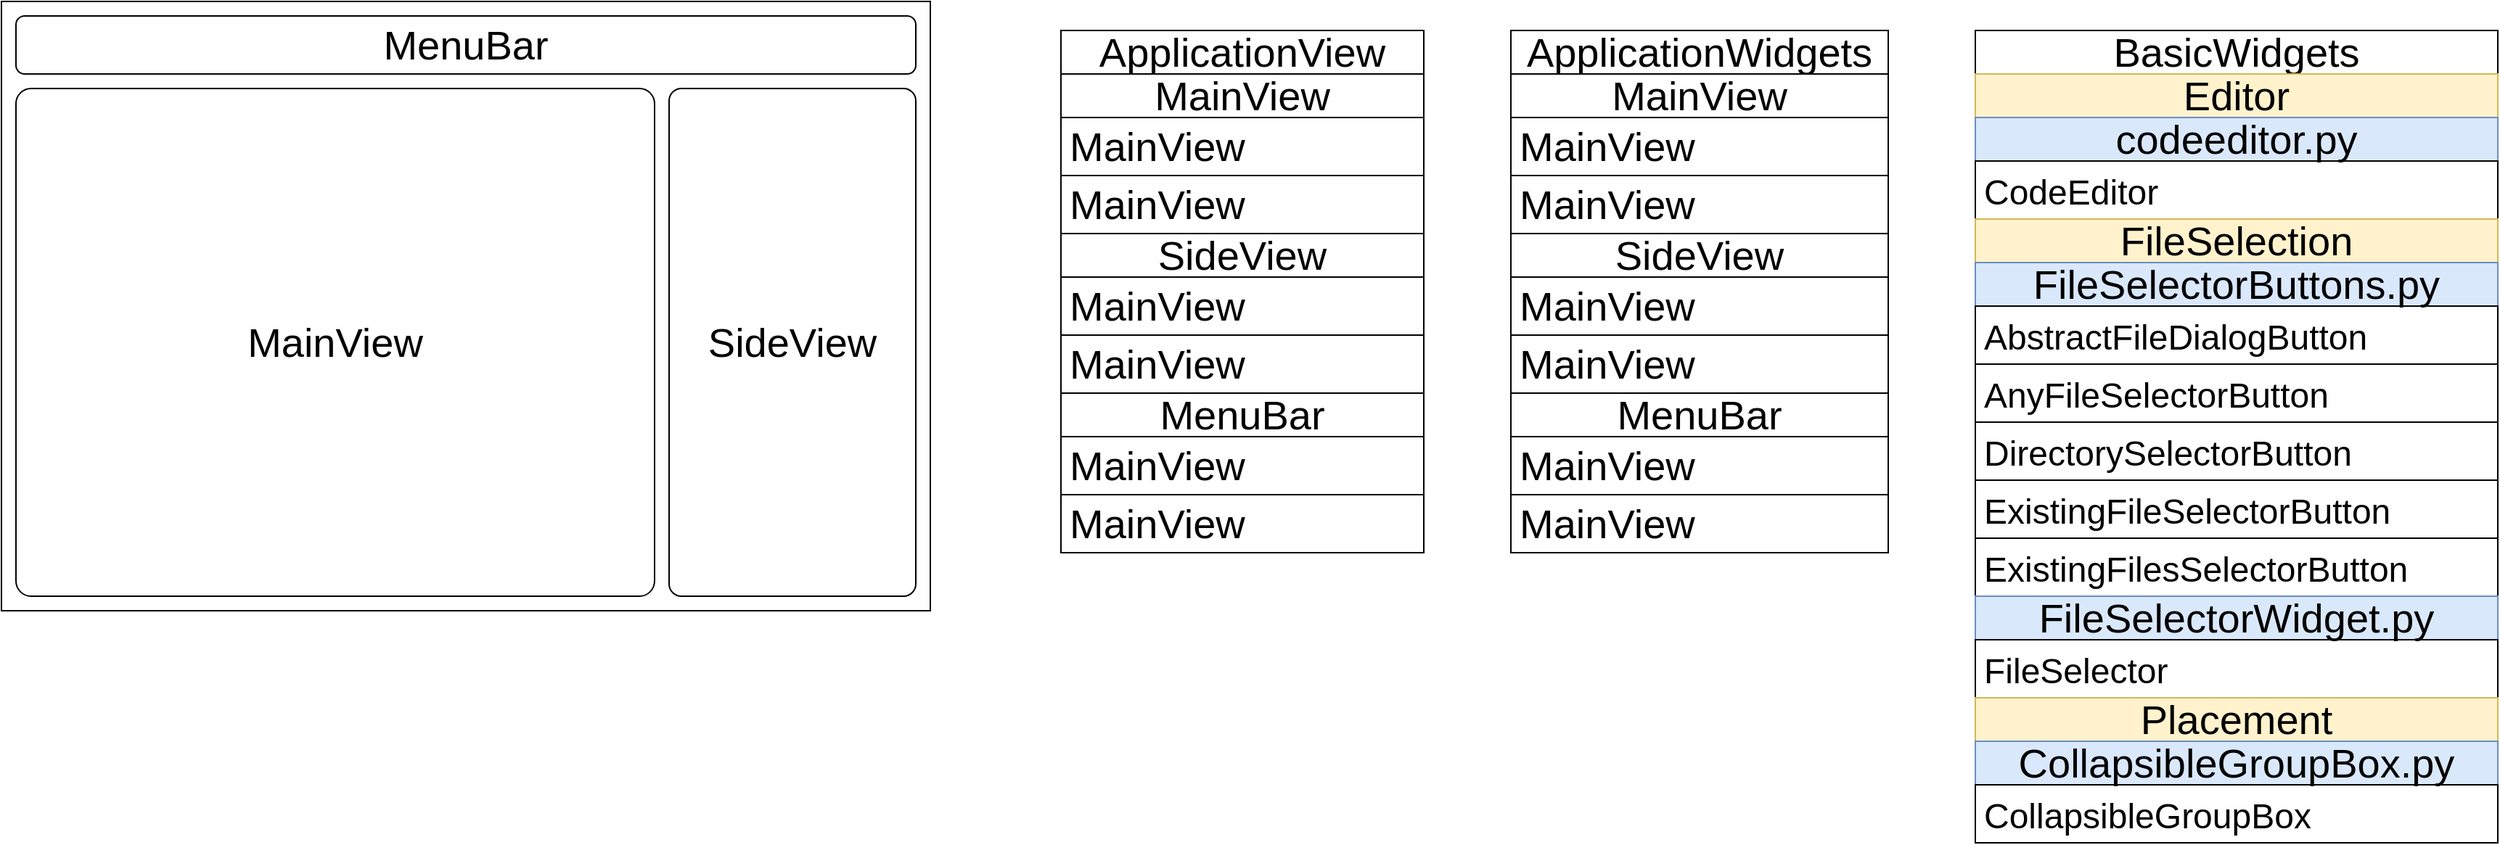 <mxfile version="20.8.10" type="device"><diagram name="Page-1" id="9trWFcjSEbpR1QVOm_Zl"><mxGraphModel dx="1195" dy="697" grid="1" gridSize="10" guides="1" tooltips="1" connect="1" arrows="1" fold="1" page="1" pageScale="1" pageWidth="827" pageHeight="1169" math="0" shadow="0"><root><mxCell id="0"/><mxCell id="1" parent="0"/><mxCell id="ZM78c9trpHd5YtX5dRzR-2" value="" style="rounded=0;whiteSpace=wrap;html=1;" vertex="1" parent="1"><mxGeometry x="40" y="60" width="640" height="420" as="geometry"/></mxCell><mxCell id="ZM78c9trpHd5YtX5dRzR-3" value="" style="rounded=1;whiteSpace=wrap;html=1;arcSize=3;" vertex="1" parent="1"><mxGeometry x="50" y="120" width="440" height="350" as="geometry"/></mxCell><mxCell id="ZM78c9trpHd5YtX5dRzR-4" value="" style="rounded=1;whiteSpace=wrap;html=1;arcSize=5;" vertex="1" parent="1"><mxGeometry x="500" y="120" width="170" height="350" as="geometry"/></mxCell><mxCell id="ZM78c9trpHd5YtX5dRzR-5" value="&lt;font style=&quot;font-size: 28px;&quot;&gt;MainView&lt;/font&gt;" style="text;html=1;strokeColor=none;fillColor=none;align=center;verticalAlign=middle;whiteSpace=wrap;rounded=0;" vertex="1" parent="1"><mxGeometry x="240" y="280" width="60" height="30" as="geometry"/></mxCell><mxCell id="ZM78c9trpHd5YtX5dRzR-6" value="&lt;font style=&quot;font-size: 28px;&quot;&gt;SideView&lt;/font&gt;" style="text;html=1;strokeColor=none;fillColor=none;align=center;verticalAlign=middle;whiteSpace=wrap;rounded=0;" vertex="1" parent="1"><mxGeometry x="555" y="280" width="60" height="30" as="geometry"/></mxCell><mxCell id="ZM78c9trpHd5YtX5dRzR-7" value="" style="rounded=1;whiteSpace=wrap;html=1;fontSize=28;" vertex="1" parent="1"><mxGeometry x="50" y="70" width="620" height="40" as="geometry"/></mxCell><mxCell id="ZM78c9trpHd5YtX5dRzR-8" value="&lt;font style=&quot;font-size: 28px;&quot;&gt;MenuBar&lt;/font&gt;" style="text;html=1;strokeColor=none;fillColor=none;align=center;verticalAlign=middle;whiteSpace=wrap;rounded=0;" vertex="1" parent="1"><mxGeometry x="330" y="75" width="60" height="30" as="geometry"/></mxCell><mxCell id="ZM78c9trpHd5YtX5dRzR-10" value="ApplicationView" style="swimlane;fontStyle=0;childLayout=stackLayout;horizontal=1;startSize=30;horizontalStack=0;resizeParent=1;resizeParentMax=0;resizeLast=0;collapsible=1;marginBottom=0;whiteSpace=wrap;html=1;fontSize=28;" vertex="1" parent="1"><mxGeometry x="770" y="80" width="250" height="360" as="geometry"><mxRectangle x="770" y="80" width="240" height="50" as="alternateBounds"/></mxGeometry></mxCell><mxCell id="ZM78c9trpHd5YtX5dRzR-21" value="MainView" style="swimlane;fontStyle=0;childLayout=stackLayout;horizontal=1;startSize=30;horizontalStack=0;resizeParent=1;resizeParentMax=0;resizeLast=0;collapsible=1;marginBottom=0;whiteSpace=wrap;html=1;fontSize=28;" vertex="1" parent="ZM78c9trpHd5YtX5dRzR-10"><mxGeometry y="30" width="250" height="110" as="geometry"><mxRectangle y="30" width="250" height="50" as="alternateBounds"/></mxGeometry></mxCell><mxCell id="ZM78c9trpHd5YtX5dRzR-22" value="MainView" style="text;strokeColor=default;fillColor=none;align=left;verticalAlign=middle;spacingLeft=4;spacingRight=4;overflow=hidden;points=[[0,0.5],[1,0.5]];portConstraint=eastwest;rotatable=0;whiteSpace=wrap;html=1;fontSize=28;" vertex="1" parent="ZM78c9trpHd5YtX5dRzR-21"><mxGeometry y="30" width="250" height="40" as="geometry"/></mxCell><mxCell id="ZM78c9trpHd5YtX5dRzR-23" value="MainView" style="text;strokeColor=default;fillColor=none;align=left;verticalAlign=middle;spacingLeft=4;spacingRight=4;overflow=hidden;points=[[0,0.5],[1,0.5]];portConstraint=eastwest;rotatable=0;whiteSpace=wrap;html=1;fontSize=28;" vertex="1" parent="ZM78c9trpHd5YtX5dRzR-21"><mxGeometry y="70" width="250" height="40" as="geometry"/></mxCell><mxCell id="ZM78c9trpHd5YtX5dRzR-18" value="SideView" style="swimlane;fontStyle=0;childLayout=stackLayout;horizontal=1;startSize=30;horizontalStack=0;resizeParent=1;resizeParentMax=0;resizeLast=0;collapsible=1;marginBottom=0;whiteSpace=wrap;html=1;fontSize=28;" vertex="1" parent="ZM78c9trpHd5YtX5dRzR-10"><mxGeometry y="140" width="250" height="110" as="geometry"><mxRectangle y="30" width="250" height="50" as="alternateBounds"/></mxGeometry></mxCell><mxCell id="ZM78c9trpHd5YtX5dRzR-19" value="MainView" style="text;strokeColor=default;fillColor=none;align=left;verticalAlign=middle;spacingLeft=4;spacingRight=4;overflow=hidden;points=[[0,0.5],[1,0.5]];portConstraint=eastwest;rotatable=0;whiteSpace=wrap;html=1;fontSize=28;" vertex="1" parent="ZM78c9trpHd5YtX5dRzR-18"><mxGeometry y="30" width="250" height="40" as="geometry"/></mxCell><mxCell id="ZM78c9trpHd5YtX5dRzR-20" value="MainView" style="text;strokeColor=default;fillColor=none;align=left;verticalAlign=middle;spacingLeft=4;spacingRight=4;overflow=hidden;points=[[0,0.5],[1,0.5]];portConstraint=eastwest;rotatable=0;whiteSpace=wrap;html=1;fontSize=28;" vertex="1" parent="ZM78c9trpHd5YtX5dRzR-18"><mxGeometry y="70" width="250" height="40" as="geometry"/></mxCell><mxCell id="ZM78c9trpHd5YtX5dRzR-16" value="MenuBar" style="swimlane;fontStyle=0;childLayout=stackLayout;horizontal=1;startSize=30;horizontalStack=0;resizeParent=1;resizeParentMax=0;resizeLast=0;collapsible=1;marginBottom=0;whiteSpace=wrap;html=1;fontSize=28;" vertex="1" parent="ZM78c9trpHd5YtX5dRzR-10"><mxGeometry y="250" width="250" height="110" as="geometry"><mxRectangle y="30" width="250" height="50" as="alternateBounds"/></mxGeometry></mxCell><mxCell id="ZM78c9trpHd5YtX5dRzR-17" value="MainView" style="text;strokeColor=default;fillColor=none;align=left;verticalAlign=middle;spacingLeft=4;spacingRight=4;overflow=hidden;points=[[0,0.5],[1,0.5]];portConstraint=eastwest;rotatable=0;whiteSpace=wrap;html=1;fontSize=28;" vertex="1" parent="ZM78c9trpHd5YtX5dRzR-16"><mxGeometry y="30" width="250" height="40" as="geometry"/></mxCell><mxCell id="ZM78c9trpHd5YtX5dRzR-14" value="MainView" style="text;strokeColor=default;fillColor=none;align=left;verticalAlign=middle;spacingLeft=4;spacingRight=4;overflow=hidden;points=[[0,0.5],[1,0.5]];portConstraint=eastwest;rotatable=0;whiteSpace=wrap;html=1;fontSize=28;" vertex="1" parent="ZM78c9trpHd5YtX5dRzR-16"><mxGeometry y="70" width="250" height="40" as="geometry"/></mxCell><mxCell id="ZM78c9trpHd5YtX5dRzR-24" value="ApplicationWidgets" style="swimlane;fontStyle=0;childLayout=stackLayout;horizontal=1;startSize=30;horizontalStack=0;resizeParent=1;resizeParentMax=0;resizeLast=0;collapsible=1;marginBottom=0;whiteSpace=wrap;html=1;fontSize=28;" vertex="1" parent="1"><mxGeometry x="1080" y="80" width="260" height="360" as="geometry"><mxRectangle x="770" y="80" width="240" height="50" as="alternateBounds"/></mxGeometry></mxCell><mxCell id="ZM78c9trpHd5YtX5dRzR-25" value="MainView" style="swimlane;fontStyle=0;childLayout=stackLayout;horizontal=1;startSize=30;horizontalStack=0;resizeParent=1;resizeParentMax=0;resizeLast=0;collapsible=1;marginBottom=0;whiteSpace=wrap;html=1;fontSize=28;" vertex="1" parent="ZM78c9trpHd5YtX5dRzR-24"><mxGeometry y="30" width="260" height="110" as="geometry"><mxRectangle y="30" width="250" height="50" as="alternateBounds"/></mxGeometry></mxCell><mxCell id="ZM78c9trpHd5YtX5dRzR-26" value="MainView" style="text;strokeColor=default;fillColor=none;align=left;verticalAlign=middle;spacingLeft=4;spacingRight=4;overflow=hidden;points=[[0,0.5],[1,0.5]];portConstraint=eastwest;rotatable=0;whiteSpace=wrap;html=1;fontSize=28;" vertex="1" parent="ZM78c9trpHd5YtX5dRzR-25"><mxGeometry y="30" width="260" height="40" as="geometry"/></mxCell><mxCell id="ZM78c9trpHd5YtX5dRzR-27" value="MainView" style="text;strokeColor=default;fillColor=none;align=left;verticalAlign=middle;spacingLeft=4;spacingRight=4;overflow=hidden;points=[[0,0.5],[1,0.5]];portConstraint=eastwest;rotatable=0;whiteSpace=wrap;html=1;fontSize=28;" vertex="1" parent="ZM78c9trpHd5YtX5dRzR-25"><mxGeometry y="70" width="260" height="40" as="geometry"/></mxCell><mxCell id="ZM78c9trpHd5YtX5dRzR-28" value="SideView" style="swimlane;fontStyle=0;childLayout=stackLayout;horizontal=1;startSize=30;horizontalStack=0;resizeParent=1;resizeParentMax=0;resizeLast=0;collapsible=1;marginBottom=0;whiteSpace=wrap;html=1;fontSize=28;" vertex="1" parent="ZM78c9trpHd5YtX5dRzR-24"><mxGeometry y="140" width="260" height="110" as="geometry"><mxRectangle y="30" width="250" height="50" as="alternateBounds"/></mxGeometry></mxCell><mxCell id="ZM78c9trpHd5YtX5dRzR-29" value="MainView" style="text;strokeColor=default;fillColor=none;align=left;verticalAlign=middle;spacingLeft=4;spacingRight=4;overflow=hidden;points=[[0,0.5],[1,0.5]];portConstraint=eastwest;rotatable=0;whiteSpace=wrap;html=1;fontSize=28;" vertex="1" parent="ZM78c9trpHd5YtX5dRzR-28"><mxGeometry y="30" width="260" height="40" as="geometry"/></mxCell><mxCell id="ZM78c9trpHd5YtX5dRzR-30" value="MainView" style="text;strokeColor=default;fillColor=none;align=left;verticalAlign=middle;spacingLeft=4;spacingRight=4;overflow=hidden;points=[[0,0.5],[1,0.5]];portConstraint=eastwest;rotatable=0;whiteSpace=wrap;html=1;fontSize=28;" vertex="1" parent="ZM78c9trpHd5YtX5dRzR-28"><mxGeometry y="70" width="260" height="40" as="geometry"/></mxCell><mxCell id="ZM78c9trpHd5YtX5dRzR-31" value="MenuBar" style="swimlane;fontStyle=0;childLayout=stackLayout;horizontal=1;startSize=30;horizontalStack=0;resizeParent=1;resizeParentMax=0;resizeLast=0;collapsible=1;marginBottom=0;whiteSpace=wrap;html=1;fontSize=28;" vertex="1" parent="ZM78c9trpHd5YtX5dRzR-24"><mxGeometry y="250" width="260" height="110" as="geometry"><mxRectangle y="30" width="250" height="50" as="alternateBounds"/></mxGeometry></mxCell><mxCell id="ZM78c9trpHd5YtX5dRzR-32" value="MainView" style="text;strokeColor=default;fillColor=none;align=left;verticalAlign=middle;spacingLeft=4;spacingRight=4;overflow=hidden;points=[[0,0.5],[1,0.5]];portConstraint=eastwest;rotatable=0;whiteSpace=wrap;html=1;fontSize=28;" vertex="1" parent="ZM78c9trpHd5YtX5dRzR-31"><mxGeometry y="30" width="260" height="40" as="geometry"/></mxCell><mxCell id="ZM78c9trpHd5YtX5dRzR-33" value="MainView" style="text;strokeColor=default;fillColor=none;align=left;verticalAlign=middle;spacingLeft=4;spacingRight=4;overflow=hidden;points=[[0,0.5],[1,0.5]];portConstraint=eastwest;rotatable=0;whiteSpace=wrap;html=1;fontSize=28;" vertex="1" parent="ZM78c9trpHd5YtX5dRzR-31"><mxGeometry y="70" width="260" height="40" as="geometry"/></mxCell><mxCell id="ZM78c9trpHd5YtX5dRzR-34" value="BasicWidgets" style="swimlane;fontStyle=0;childLayout=stackLayout;horizontal=1;startSize=30;horizontalStack=0;resizeParent=1;resizeParentMax=0;resizeLast=0;collapsible=1;marginBottom=0;whiteSpace=wrap;html=1;fontSize=28;" vertex="1" parent="1"><mxGeometry x="1400" y="80" width="360" height="560" as="geometry"><mxRectangle x="770" y="80" width="240" height="50" as="alternateBounds"/></mxGeometry></mxCell><mxCell id="ZM78c9trpHd5YtX5dRzR-35" value="Editor" style="swimlane;fontStyle=0;childLayout=stackLayout;horizontal=1;startSize=30;horizontalStack=0;resizeParent=1;resizeParentMax=0;resizeLast=0;collapsible=1;marginBottom=0;whiteSpace=wrap;html=1;fontSize=28;fillColor=#fff2cc;strokeColor=#d6b656;" vertex="1" parent="ZM78c9trpHd5YtX5dRzR-34"><mxGeometry y="30" width="360" height="100" as="geometry"><mxRectangle y="30" width="250" height="50" as="alternateBounds"/></mxGeometry></mxCell><mxCell id="ZM78c9trpHd5YtX5dRzR-44" value="codeeditor.py" style="swimlane;fontStyle=0;childLayout=stackLayout;horizontal=1;startSize=30;horizontalStack=0;resizeParent=1;resizeParentMax=0;resizeLast=0;collapsible=1;marginBottom=0;whiteSpace=wrap;html=1;fontSize=28;fillColor=#dae8fc;strokeColor=#6c8ebf;" vertex="1" parent="ZM78c9trpHd5YtX5dRzR-35"><mxGeometry y="30" width="360" height="70" as="geometry"><mxRectangle y="30" width="250" height="50" as="alternateBounds"/></mxGeometry></mxCell><mxCell id="ZM78c9trpHd5YtX5dRzR-45" value="&lt;font style=&quot;font-size: 24px;&quot;&gt;CodeEditor&lt;/font&gt;" style="text;strokeColor=default;fillColor=none;align=left;verticalAlign=middle;spacingLeft=4;spacingRight=4;overflow=hidden;points=[[0,0.5],[1,0.5]];portConstraint=eastwest;rotatable=0;whiteSpace=wrap;html=1;fontSize=28;" vertex="1" parent="ZM78c9trpHd5YtX5dRzR-44"><mxGeometry y="30" width="360" height="40" as="geometry"/></mxCell><mxCell id="ZM78c9trpHd5YtX5dRzR-38" value="FileSelection" style="swimlane;fontStyle=0;childLayout=stackLayout;horizontal=1;startSize=30;horizontalStack=0;resizeParent=1;resizeParentMax=0;resizeLast=0;collapsible=1;marginBottom=0;whiteSpace=wrap;html=1;fontSize=28;fillColor=#fff2cc;strokeColor=#d6b656;" vertex="1" parent="ZM78c9trpHd5YtX5dRzR-34"><mxGeometry y="130" width="360" height="330" as="geometry"><mxRectangle y="30" width="250" height="50" as="alternateBounds"/></mxGeometry></mxCell><mxCell id="ZM78c9trpHd5YtX5dRzR-47" value="FileSelectorButtons.py" style="swimlane;fontStyle=0;childLayout=stackLayout;horizontal=1;startSize=30;horizontalStack=0;resizeParent=1;resizeParentMax=0;resizeLast=0;collapsible=1;marginBottom=0;whiteSpace=wrap;html=1;fontSize=28;fillColor=#dae8fc;strokeColor=#6c8ebf;" vertex="1" parent="ZM78c9trpHd5YtX5dRzR-38"><mxGeometry y="30" width="360" height="230" as="geometry"><mxRectangle y="30" width="250" height="50" as="alternateBounds"/></mxGeometry></mxCell><mxCell id="ZM78c9trpHd5YtX5dRzR-48" value="&lt;font style=&quot;font-size: 24px;&quot;&gt;AbstractFileDialogButton&lt;/font&gt;" style="text;strokeColor=default;fillColor=none;align=left;verticalAlign=middle;spacingLeft=4;spacingRight=4;overflow=hidden;points=[[0,0.5],[1,0.5]];portConstraint=eastwest;rotatable=0;whiteSpace=wrap;html=1;fontSize=28;" vertex="1" parent="ZM78c9trpHd5YtX5dRzR-47"><mxGeometry y="30" width="360" height="40" as="geometry"/></mxCell><mxCell id="ZM78c9trpHd5YtX5dRzR-54" value="&lt;font style=&quot;font-size: 24px;&quot;&gt;AnyFileSelectorButton&lt;/font&gt;" style="text;strokeColor=default;fillColor=none;align=left;verticalAlign=middle;spacingLeft=4;spacingRight=4;overflow=hidden;points=[[0,0.5],[1,0.5]];portConstraint=eastwest;rotatable=0;whiteSpace=wrap;html=1;fontSize=28;" vertex="1" parent="ZM78c9trpHd5YtX5dRzR-47"><mxGeometry y="70" width="360" height="40" as="geometry"/></mxCell><mxCell id="ZM78c9trpHd5YtX5dRzR-71" value="&lt;font style=&quot;font-size: 24px;&quot;&gt;DirectorySelectorButton&lt;/font&gt;" style="text;strokeColor=default;fillColor=none;align=left;verticalAlign=middle;spacingLeft=4;spacingRight=4;overflow=hidden;points=[[0,0.5],[1,0.5]];portConstraint=eastwest;rotatable=0;whiteSpace=wrap;html=1;fontSize=28;" vertex="1" parent="ZM78c9trpHd5YtX5dRzR-47"><mxGeometry y="110" width="360" height="40" as="geometry"/></mxCell><mxCell id="ZM78c9trpHd5YtX5dRzR-53" value="&lt;font style=&quot;font-size: 24px;&quot;&gt;ExistingFileSelectorButton&lt;/font&gt;" style="text;strokeColor=default;fillColor=none;align=left;verticalAlign=middle;spacingLeft=4;spacingRight=4;overflow=hidden;points=[[0,0.5],[1,0.5]];portConstraint=eastwest;rotatable=0;whiteSpace=wrap;html=1;fontSize=28;" vertex="1" parent="ZM78c9trpHd5YtX5dRzR-47"><mxGeometry y="150" width="360" height="40" as="geometry"/></mxCell><mxCell id="ZM78c9trpHd5YtX5dRzR-49" value="&lt;font style=&quot;font-size: 24px;&quot;&gt;ExistingFilesSelectorButton&lt;/font&gt;" style="text;strokeColor=default;fillColor=none;align=left;verticalAlign=middle;spacingLeft=4;spacingRight=4;overflow=hidden;points=[[0,0.5],[1,0.5]];portConstraint=eastwest;rotatable=0;whiteSpace=wrap;html=1;fontSize=28;" vertex="1" parent="ZM78c9trpHd5YtX5dRzR-47"><mxGeometry y="190" width="360" height="40" as="geometry"/></mxCell><mxCell id="ZM78c9trpHd5YtX5dRzR-50" value="FileSelectorWidget.py" style="swimlane;fontStyle=0;childLayout=stackLayout;horizontal=1;startSize=30;horizontalStack=0;resizeParent=1;resizeParentMax=0;resizeLast=0;collapsible=1;marginBottom=0;whiteSpace=wrap;html=1;fontSize=28;fillColor=#dae8fc;strokeColor=#6c8ebf;" vertex="1" parent="ZM78c9trpHd5YtX5dRzR-38"><mxGeometry y="260" width="360" height="70" as="geometry"><mxRectangle y="30" width="250" height="50" as="alternateBounds"/></mxGeometry></mxCell><mxCell id="ZM78c9trpHd5YtX5dRzR-51" value="&lt;font style=&quot;font-size: 24px;&quot;&gt;FileSelector&lt;/font&gt;" style="text;strokeColor=default;fillColor=none;align=left;verticalAlign=middle;spacingLeft=4;spacingRight=4;overflow=hidden;points=[[0,0.5],[1,0.5]];portConstraint=eastwest;rotatable=0;whiteSpace=wrap;html=1;fontSize=28;" vertex="1" parent="ZM78c9trpHd5YtX5dRzR-50"><mxGeometry y="30" width="360" height="40" as="geometry"/></mxCell><mxCell id="ZM78c9trpHd5YtX5dRzR-41" value="Placement" style="swimlane;fontStyle=0;childLayout=stackLayout;horizontal=1;startSize=30;horizontalStack=0;resizeParent=1;resizeParentMax=0;resizeLast=0;collapsible=1;marginBottom=0;whiteSpace=wrap;html=1;fontSize=28;fillColor=#fff2cc;strokeColor=#d6b656;" vertex="1" parent="ZM78c9trpHd5YtX5dRzR-34"><mxGeometry y="460" width="360" height="100" as="geometry"><mxRectangle y="30" width="250" height="50" as="alternateBounds"/></mxGeometry></mxCell><mxCell id="ZM78c9trpHd5YtX5dRzR-72" value="CollapsibleGroupBox.py" style="swimlane;fontStyle=0;childLayout=stackLayout;horizontal=1;startSize=30;horizontalStack=0;resizeParent=1;resizeParentMax=0;resizeLast=0;collapsible=1;marginBottom=0;whiteSpace=wrap;html=1;fontSize=28;fillColor=#dae8fc;strokeColor=#6c8ebf;" vertex="1" parent="ZM78c9trpHd5YtX5dRzR-41"><mxGeometry y="30" width="360" height="70" as="geometry"><mxRectangle y="30" width="250" height="50" as="alternateBounds"/></mxGeometry></mxCell><mxCell id="ZM78c9trpHd5YtX5dRzR-73" value="&lt;font style=&quot;font-size: 24px;&quot;&gt;CollapsibleGroupBox&lt;/font&gt;" style="text;strokeColor=default;fillColor=none;align=left;verticalAlign=middle;spacingLeft=4;spacingRight=4;overflow=hidden;points=[[0,0.5],[1,0.5]];portConstraint=eastwest;rotatable=0;whiteSpace=wrap;html=1;fontSize=28;" vertex="1" parent="ZM78c9trpHd5YtX5dRzR-72"><mxGeometry y="30" width="360" height="40" as="geometry"/></mxCell></root></mxGraphModel></diagram></mxfile>